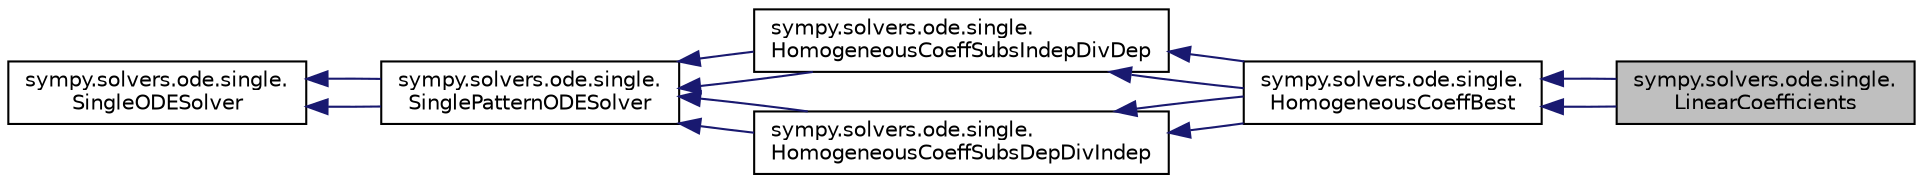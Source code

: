 digraph "sympy.solvers.ode.single.LinearCoefficients"
{
 // LATEX_PDF_SIZE
  edge [fontname="Helvetica",fontsize="10",labelfontname="Helvetica",labelfontsize="10"];
  node [fontname="Helvetica",fontsize="10",shape=record];
  rankdir="LR";
  Node1 [label="sympy.solvers.ode.single.\lLinearCoefficients",height=0.2,width=0.4,color="black", fillcolor="grey75", style="filled", fontcolor="black",tooltip=" "];
  Node2 -> Node1 [dir="back",color="midnightblue",fontsize="10",style="solid",fontname="Helvetica"];
  Node2 [label="sympy.solvers.ode.single.\lHomogeneousCoeffBest",height=0.2,width=0.4,color="black", fillcolor="white", style="filled",URL="$classsympy_1_1solvers_1_1ode_1_1single_1_1HomogeneousCoeffBest.html",tooltip=" "];
  Node3 -> Node2 [dir="back",color="midnightblue",fontsize="10",style="solid",fontname="Helvetica"];
  Node3 [label="sympy.solvers.ode.single.\lHomogeneousCoeffSubsIndepDivDep",height=0.2,width=0.4,color="black", fillcolor="white", style="filled",URL="$classsympy_1_1solvers_1_1ode_1_1single_1_1HomogeneousCoeffSubsIndepDivDep.html",tooltip=" "];
  Node4 -> Node3 [dir="back",color="midnightblue",fontsize="10",style="solid",fontname="Helvetica"];
  Node4 [label="sympy.solvers.ode.single.\lSinglePatternODESolver",height=0.2,width=0.4,color="black", fillcolor="white", style="filled",URL="$classsympy_1_1solvers_1_1ode_1_1single_1_1SinglePatternODESolver.html",tooltip=" "];
  Node5 -> Node4 [dir="back",color="midnightblue",fontsize="10",style="solid",fontname="Helvetica"];
  Node5 [label="sympy.solvers.ode.single.\lSingleODESolver",height=0.2,width=0.4,color="black", fillcolor="white", style="filled",URL="$classsympy_1_1solvers_1_1ode_1_1single_1_1SingleODESolver.html",tooltip=" "];
  Node5 -> Node4 [dir="back",color="midnightblue",fontsize="10",style="solid",fontname="Helvetica"];
  Node4 -> Node3 [dir="back",color="midnightblue",fontsize="10",style="solid",fontname="Helvetica"];
  Node6 -> Node2 [dir="back",color="midnightblue",fontsize="10",style="solid",fontname="Helvetica"];
  Node6 [label="sympy.solvers.ode.single.\lHomogeneousCoeffSubsDepDivIndep",height=0.2,width=0.4,color="black", fillcolor="white", style="filled",URL="$classsympy_1_1solvers_1_1ode_1_1single_1_1HomogeneousCoeffSubsDepDivIndep.html",tooltip=" "];
  Node4 -> Node6 [dir="back",color="midnightblue",fontsize="10",style="solid",fontname="Helvetica"];
  Node4 -> Node6 [dir="back",color="midnightblue",fontsize="10",style="solid",fontname="Helvetica"];
  Node3 -> Node2 [dir="back",color="midnightblue",fontsize="10",style="solid",fontname="Helvetica"];
  Node6 -> Node2 [dir="back",color="midnightblue",fontsize="10",style="solid",fontname="Helvetica"];
  Node2 -> Node1 [dir="back",color="midnightblue",fontsize="10",style="solid",fontname="Helvetica"];
}
